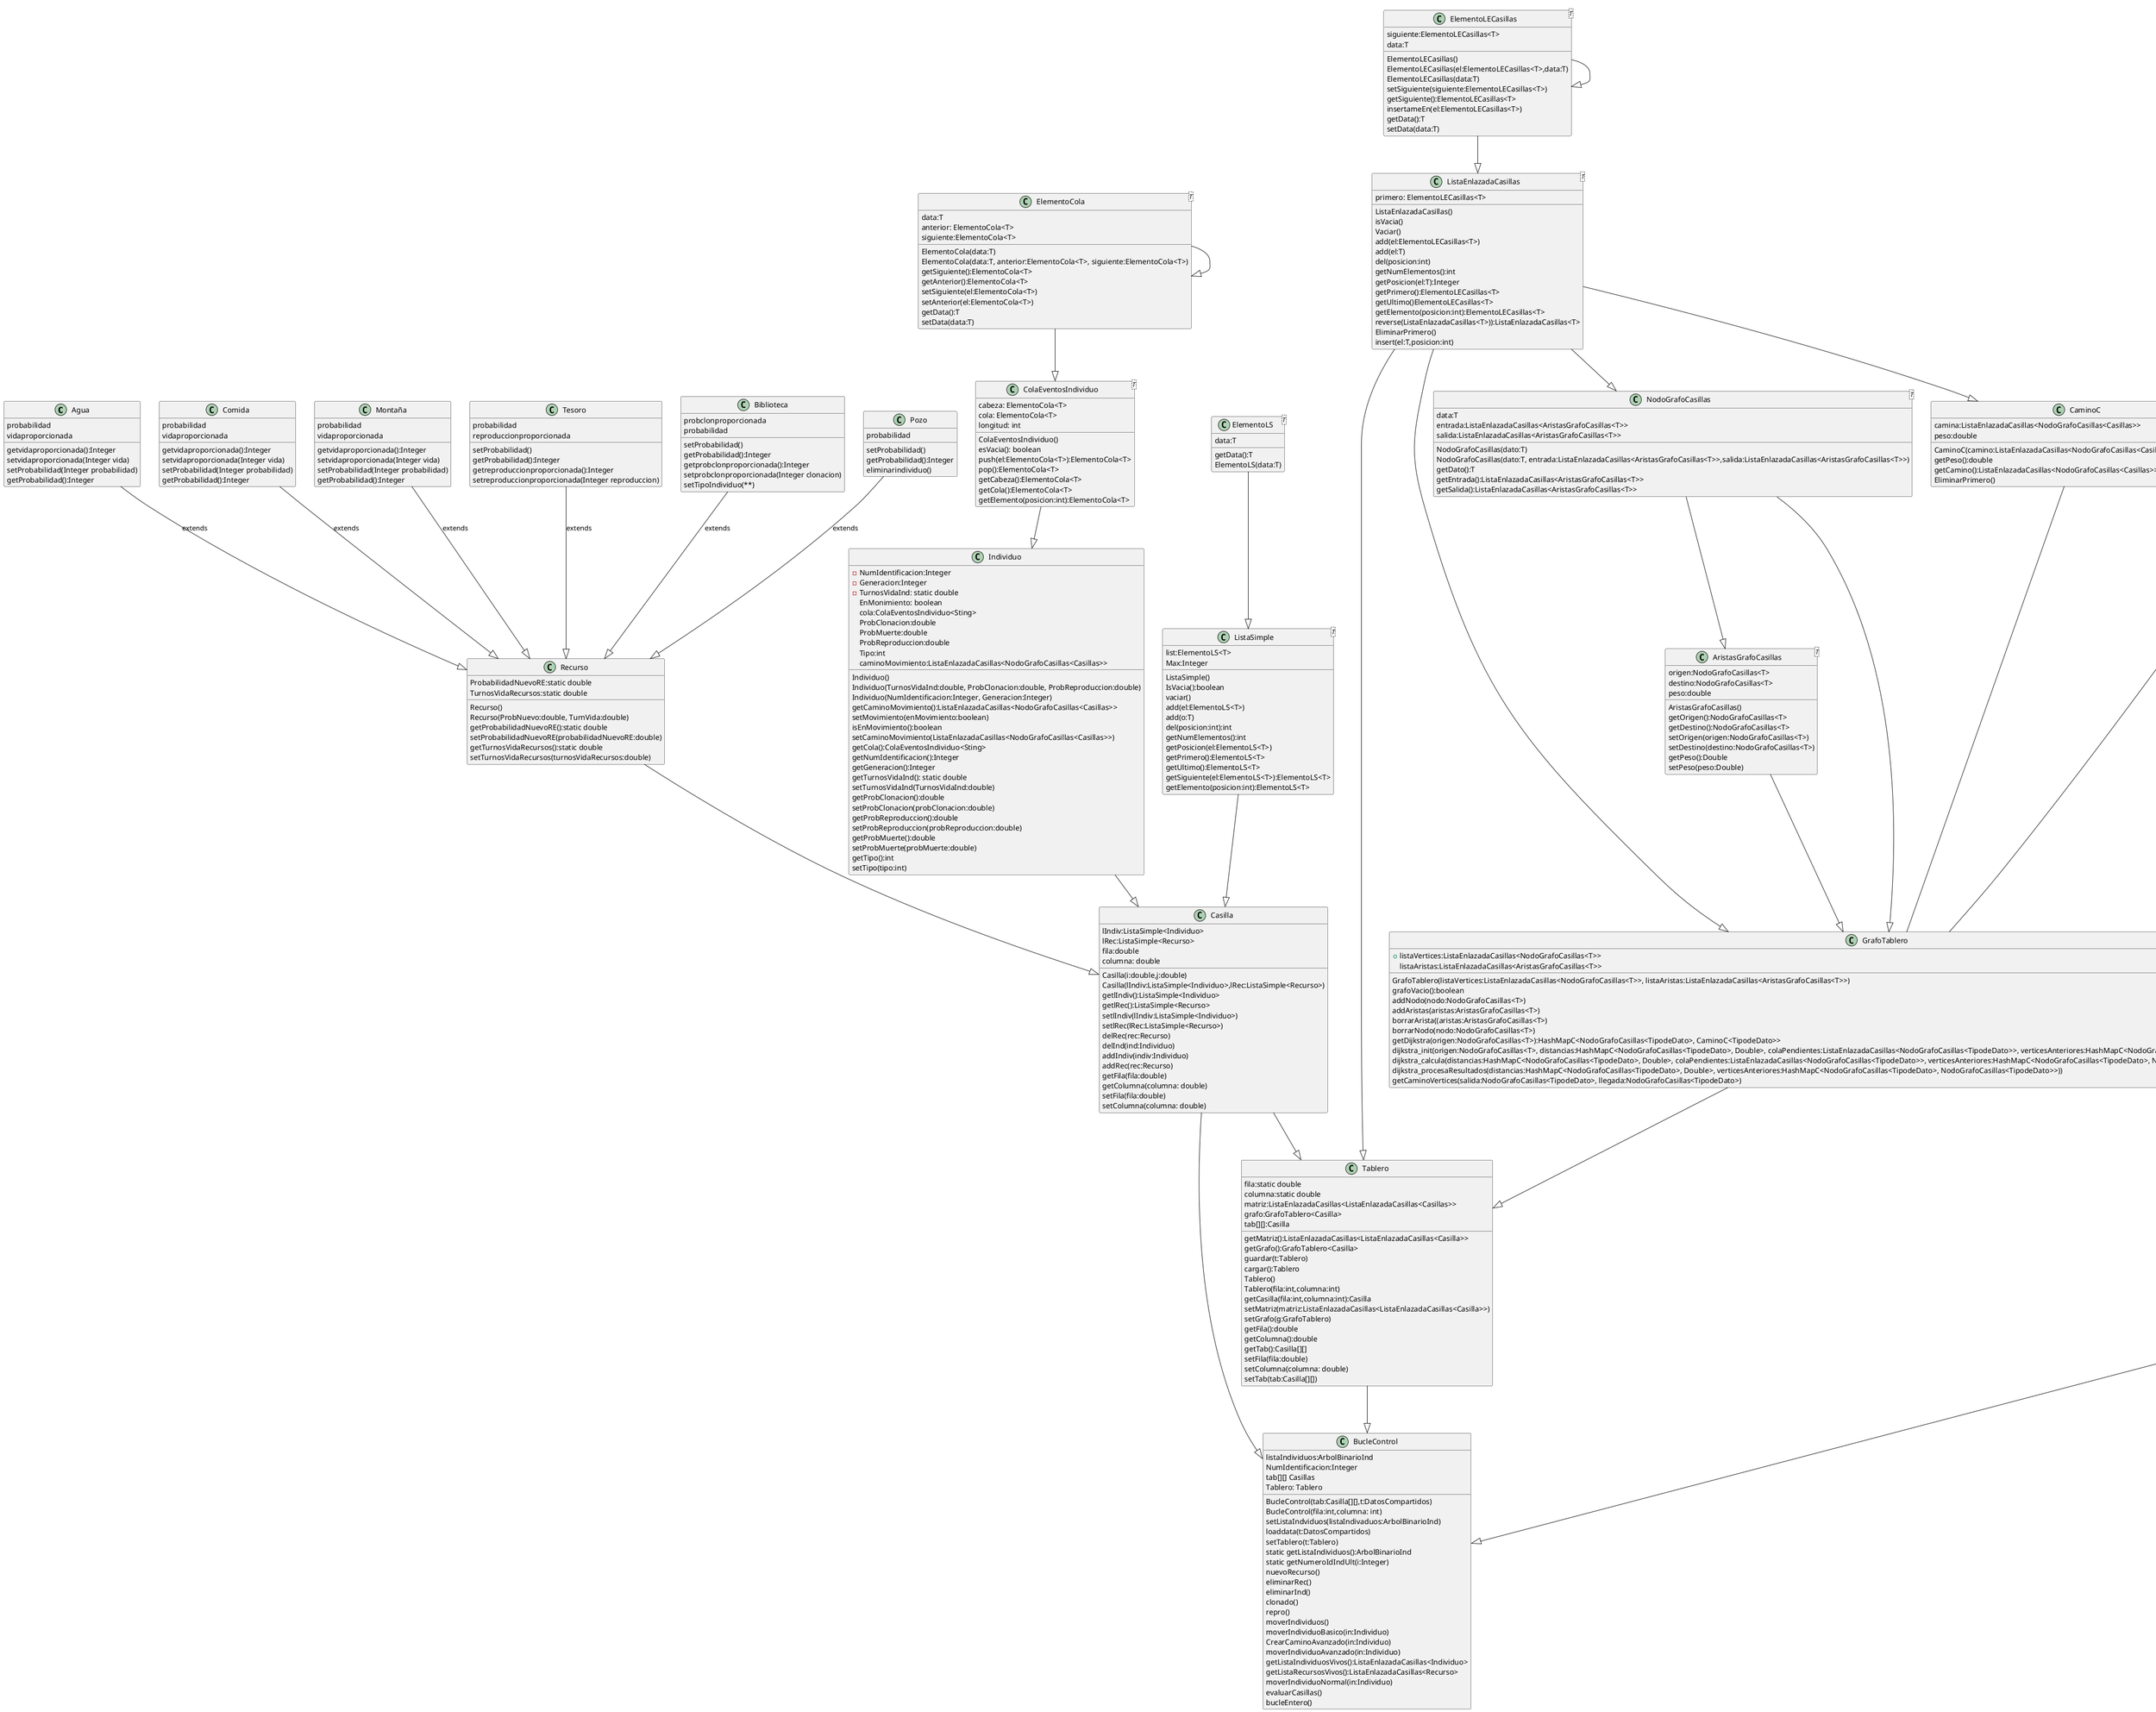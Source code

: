 @startuml
'https://plantuml.com/class-diagram

Agua --|> Recurso:extends
Comida --|> Recurso:extends
Montaña --|> Recurso:extends
Tesoro --|> Recurso:extends
Biblioteca --|> Recurso:extends
Pozo --|> Recurso:extends
ColaEventosIndividuo --|> Individuo
ElementoCola --|>ColaEventosIndividuo
ElementoCola --|>ElementoCola
Casilla --|>Tablero
ListaSimple --|>Casilla
ElementoLS --|>ListaSimple
ElementoLECasillas--|>ListaEnlazadaCasillas
ElementoLECasillas--|>ElementoLECasillas
ListaEnlazadaCasillas--|>Tablero
GrafoTablero--|>Tablero
ListaEnlazadaCasillas--|>GrafoTablero
AristasGrafoCasillas--|>GrafoTablero
NodoGrafoCasillas--|>GrafoTablero
NodoGrafoCasillas--|>AristasGrafoCasillas
ListaEnlazadaCasillas--|>NodoGrafoCasillas
ListaEnlazadaCasillas --|>CaminoC
CaminoC --- GrafoTablero
HashMapC --- GrafoTablero
ElementoHashMapC ---|> HashMapC
ElementoHashMapC ---|> ElementoHashMapC
ArbolBinarioInd --|> BucleControl
Casilla --|> BucleControl
Tablero --|> BucleControl
NodoInd --|>ArbolBinarioInd
NodoInd --|> NodoInd
ListaEnlazadaInd --- ArbolBinarioInd
ElementoLEIndividuo --|>ListaEnlazadaInd
ElementoLEIndividuo --|>ElementoLEIndividuo
Individuo --|> Casilla
Recurso --|> Casilla

class ElementoCola<T>{
data:T
anterior: ElementoCola<T>
siguiente:ElementoCola<T>
ElementoCola(data:T)
ElementoCola(data:T, anterior:ElementoCola<T>, siguiente:ElementoCola<T>)
getSiguiente():ElementoCola<T>
getAnterior():ElementoCola<T>
setSiguiente(el:ElementoCola<T>)
setAnterior(el:ElementoCola<T>)
getData():T
setData(data:T)
}
class HashMapC<T,E>{
primero:ElementoHashMapC<T,E>
getPrimero():ElementoHashMapC<T,E>
HashMapC()
isVacia()
put(indice:T,dato:E)
get(indice:T):E
KeySet():ListaEnlazadaCasillas<T>
}

class ElementoHashMapC<T,E>{
nodobuscamos:T
camino:E
siguiente:ElementoHashMapC<T,E>
ElementoHashMapC()
ElementoHashMapC(siguiente:ElementoHashMapC<T,E>, ind:T,dato:E)
getCamino():E
setCamino(camino:E)
setSiguiente(siguiente:ElementoHashMapC<T,E>)
getSiguiente():ElementoHashMapC<T,E>
getNodobuscamos():T
setNodobuscamos(nodobuscamos:T)
}

class ColaEventosIndividuo<T>{
cabeza: ElementoCola<T>
cola: ElementoCola<T>
longitud: int
ColaEventosIndividuo()
esVacia(): boolean
push(el:ElementoCola<T>):ElementoCola<T>
pop():ElementoCola<T>
getCabeza():ElementoCola<T>
getCola():ElementoCola<T>
getElemento(posicion:int):ElementoCola<T>
}

class Individuo{
-NumIdentificacion:Integer
-Generacion:Integer
-TurnosVidaInd: static double
EnMonimiento: boolean
cola:ColaEventosIndividuo<Sting>
ProbClonacion:double
ProbMuerte:double
ProbReproduccion:double
Tipo:int
caminoMovimiento:ListaEnlazadaCasillas<NodoGrafoCasillas<Casillas>>
Individuo()
Individuo(TurnosVidaInd:double, ProbClonacion:double, ProbReproduccion:double)
Individuo(NumIdentificacion:Integer, Generacion:Integer)
getCaminoMovimiento():ListaEnlazadaCasillas<NodoGrafoCasillas<Casillas>>
setMovimiento(enMovimiento:boolean)
isEnMovimiento():boolean
setCaminoMovimiento(ListaEnlazadaCasillas<NodoGrafoCasillas<Casillas>>)
getCola():ColaEventosIndividuo<Sting>
getNumIdentificacion():Integer
getGeneracion():Integer
getTurnosVidaInd(): static double
setTurnosVidaInd(TurnosVidaInd:double)
getProbClonacion():double
setProbClonacion(probClonacion:double)
getProbReproduccion():double
setProbReproduccion(probReproduccion:double)
getProbMuerte():double
setProbMuerte(probMuerte:double)
getTipo():int
setTipo(tipo:int)
}

class Casilla{
lIndiv:ListaSimple<Individuo>
lRec:ListaSimple<Recurso>
fila:double
columna: double
Casilla(i:double,j:double)
Casilla(lIndiv:ListaSimple<Individuo>,lRec:ListaSimple<Recurso>)
getlIndiv():ListaSimple<Individuo>
getlRec():ListaSimple<Recurso>
setlIndiv(lIndiv:ListaSimple<Individuo>)
setlRec(lRec:ListaSimple<Recurso>)
delRec(rec:Recurso)
delInd(ind:Individuo)
addIndiv(indiv:Individuo)
addRec(rec:Recurso)
getFila(fila:double)
getColumna(columna: double)
setFila(fila:double)
setColumna(columna: double)
}

class ElementoLS<T>{
data:T
getData():T
ElementoLS(data:T)
}
class ListaSimple<T>{
list:ElementoLS<T>
Max:Integer
ListaSimple()
IsVacia():boolean
vaciar()
add(el:ElementoLS<T>)
add(o:T)
del(posicion:int):int
getNumElementos():int
getPosicion(el:ElementoLS<T>)
getPrimero():ElementoLS<T>
getUltimo():ElementoLS<T>
getSiguiente(el:ElementoLS<T>):ElementoLS<T>
getElemento(posicion:int):ElementoLS<T>
}

class AristasGrafoCasillas<T>{
origen:NodoGrafoCasillas<T>
destino:NodoGrafoCasillas<T>
peso:double
AristasGrafoCasillas()
getOrigen():NodoGrafoCasillas<T>
getDestino():NodoGrafoCasillas<T>
setOrigen(origen:NodoGrafoCasillas<T>)
setDestino(destino:NodoGrafoCasillas<T>)
getPeso():Double
setPeso(peso:Double)
}
class NodoGrafoCasillas<T>{
data:T
entrada:ListaEnlazadaCasillas<AristasGrafoCasillas<T>>
salida:ListaEnlazadaCasillas<AristasGrafoCasillas<T>>
NodoGrafoCasillas(dato:T)
NodoGrafoCasillas(dato:T, entrada:ListaEnlazadaCasillas<AristasGrafoCasillas<T>>,salida:ListaEnlazadaCasillas<AristasGrafoCasillas<T>>)
getDato():T
getEntrada():ListaEnlazadaCasillas<AristasGrafoCasillas<T>>
getSalida():ListaEnlazadaCasillas<AristasGrafoCasillas<T>>
}

class CaminoC<T>{
camina:ListaEnlazadaCasillas<NodoGrafoCasillas<Casillas>>
peso:double
CaminoC(camino:ListaEnlazadaCasillas<NodoGrafoCasillas<Casillas>>, peso:Double)
getPeso():double
getCamino():ListaEnlazadaCasillas<NodoGrafoCasillas<Casillas>>
EliminarPrimero()
}

class GrafoTablero<T>{
+listaVertices:ListaEnlazadaCasillas<NodoGrafoCasillas<T>>
listaAristas:ListaEnlazadaCasillas<AristasGrafoCasillas<T>>
GrafoTablero(listaVertices:ListaEnlazadaCasillas<NodoGrafoCasillas<T>>, listaAristas:ListaEnlazadaCasillas<AristasGrafoCasillas<T>>)
grafoVacio():boolean
addNodo(nodo:NodoGrafoCasillas<T>)
addAristas(aristas:AristasGrafoCasillas<T>)
borrarArista((aristas:AristasGrafoCasillas<T>)
borrarNodo(nodo:NodoGrafoCasillas<T>)
getDijkstra(origen:NodoGrafoCasillas<T>):HashMapC<NodoGrafoCasillas<TipodeDato>, CaminoC<TipodeDato>>
dijkstra_init(origen:NodoGrafoCasillas<T>, distancias:HashMapC<NodoGrafoCasillas<TipodeDato>, Double>, colaPendientes:ListaEnlazadaCasillas<NodoGrafoCasillas<TipodeDato>>, verticesAnteriores:HashMapC<NodoGrafoCasillas<TipodeDato>, NodoGrafoCasillas<TipodeDato>>))
dijkstra_calcula(distancias:HashMapC<NodoGrafoCasillas<TipodeDato>, Double>, colaPendientes:ListaEnlazadaCasillas<NodoGrafoCasillas<TipodeDato>>, verticesAnteriores:HashMapC<NodoGrafoCasillas<TipodeDato>, NodoGrafoCasillas<TipodeDato>>))
dijkstra_procesaResultados(distancias:HashMapC<NodoGrafoCasillas<TipodeDato>, Double>, verticesAnteriores:HashMapC<NodoGrafoCasillas<TipodeDato>, NodoGrafoCasillas<TipodeDato>>))
getCaminoVertices(salida:NodoGrafoCasillas<TipodeDato>, llegada:NodoGrafoCasillas<TipodeDato>)
}
class Tablero {
fila:static double
columna:static double
matriz:ListaEnlazadaCasillas<ListaEnlazadaCasillas<Casillas>>
grafo:GrafoTablero<Casilla>
tab[][]:Casilla
getMatriz():ListaEnlazadaCasillas<ListaEnlazadaCasillas<Casilla>>
getGrafo():GrafoTablero<Casilla>
guardar(t:Tablero)
cargar():Tablero
Tablero()
Tablero(fila:int,columna:int)
getCasilla(fila:int,columna:int):Casilla
setMatriz(matriz:ListaEnlazadaCasillas<ListaEnlazadaCasillas<Casilla>>)
setGrafo(g:GrafoTablero)
getFila():double
getColumna():double
getTab():Casilla[][]
setFila(fila:double)
setColumna(columna: double)
setTab(tab:Casilla[][])
}
class ElementoLECasillas<T>{
siguiente:ElementoLECasillas<T>
data:T
ElementoLECasillas()
ElementoLECasillas(el:ElementoLECasillas<T>,data:T)
ElementoLECasillas(data:T)
setSiguiente(siguiente:ElementoLECasillas<T>)
getSiguiente():ElementoLECasillas<T>
insertameEn(el:ElementoLECasillas<T>)
getData():T
setData(data:T)
}

class ListaEnlazadaCasillas<T>{
primero: ElementoLECasillas<T>
ListaEnlazadaCasillas()
isVacia()
Vaciar()
add(el:ElementoLECasillas<T>)
add(el:T)
del(posicion:int)
getNumElementos():int
getPosicion(el:T):Integer
getPrimero():ElementoLECasillas<T>
getUltimo()ElementoLECasillas<T>
getElemento(posicion:int):ElementoLECasillas<T>
reverse(ListaEnlazadaCasillas<T>)):ListaEnlazadaCasillas<T>
EliminarPrimero()
insert(el:T,posicion:int)
}
class BucleControl{
listaIndividuos:ArbolBinarioInd
NumIdentificacion:Integer
tab[][] Casillas
Tablero: Tablero
BucleControl(tab:Casilla[][],t:DatosCompartidos)
BucleControl(fila:int,columna: int)
setListaIndviduos(listaIndivaduos:ArbolBinarioInd)
loaddata(t:DatosCompartidos)
setTablero(t:Tablero)
static getListaIndividuos():ArbolBinarioInd
static getNumeroIdIndUlt(i:Integer)
nuevoRecurso()
eliminarRec()
eliminarInd()
clonado()
repro()
moverIndividuos()
moverIndividuoBasico(in:Individuo)
CrearCaminoAvanzado(in:Individuo)
moverIndividuoAvanzado(in:Individuo)
getListaIndividuosVivos():ListaEnlazadaCasillas<Individuo>
getListaRecursosVivos():ListaEnlazadaCasillas<Recurso>
moverIndividuoNormal(in:Individuo)
evaluarCasillas()
bucleEntero()
}
class NodoInd{
dato:Individuo
izdo:NodoInd
dcho:NodoInd
NodoInd(valor:Individuo)
NodoInd(ramaIzdo:NodoInd,dato:Individuo,ramaDcho:NodoInd)
NodoInd()
copia(n:NodoInd)
getDato():Individuo
getIzdo():NodoInd
getDcho():NodoInd
setDato(n:Individuo)
setIzdo(izdo:NodoInd)
setDcho(dcho:NodoInd)
getGradoNodo():int
añadirNodo(el:NodoInd)
borrado(valor:Individuo,n:NodoInd)
cambiar(n:NodoInd)
NodoPadreIzq(nodoactual:NodoInd):NodoInd
}

class ArbolBinarioInd{
raiz:NodoInd
ArbolBinarioInd()
ArbolBinarioInd(raiz:NodoInd)
getRaiz():NodoInd
esVacio():boolean
getGrado():int
getGradoRe(n:NodoInd, r:int)
getAltura(n:NodoInd, numero:int)
getAltura():int
getLisDatosNivelRe(raiz:NodoInd,nivel:int, list:ListaEnlazadaInd)
getCaminoRe(n:Individuo,raiz:NodoInd,l:ListaEnlazadaInd)
getCamino(n:Individuo)
preordenRe(r:NodoInd, l:ListaEnlazadaInd)
preorden():ListaEnlazadaInd
inordenRe(r:NodoInd, l:ListaEnlazadaInd)
inorden():ListaEnlazadaInd
postordenRe(r:NodoInd, l:ListaEnlazadaInd)
postorden():ListaEnlazadaInd
subarbolizq():ArbolBinarioInd
subarboldecho():ArbolBinarioInd
añadir(o:Individuo)
eliminar(valor:Individuo)
borrado(valor:Individuo, n:NodoInd)
}

class ListaEnlazadaInd{
primero:ElementoLEIndividuo
ListaEnlazadaInd()
isVacia():boolean
Vaciar()
add(el:ElementoLEIndividuo)
add(s:Individuo)
insert(s:Individuo, posicion:int)
del(posicion:int)
getNumElementos():int
getPosicion(el:ElementoLEIndividuo):int
getPrimero():ElementoLEIndividuo
getUltimo():ElementoLEIndividuo
getElemento(pos:int)
imprimir()
reverse(lis:ListaEnlazadaInd):ListaEnlazadaInd

}

class ElementoLEIndividuo{
siguiente:ElementoLEIndividuo
data:Individuo
ElementoLEIndividuo(data:Individuo)
ElementoLEIndividuo(siguiente:ElementoLEIndividuo)
getSiguiente():ElementoLEIndividuo
insertameEn(el:ElementoLEIndividuo)
getData():Individuo
setData(data:Individuo)
}

class Recurso{
ProbabilidadNuevoRE:static double
TurnosVidaRecursos:static double
Recurso()
Recurso(ProbNuevo:double, TurnVida:double)
getProbabilidadNuevoRE():static double
setProbabilidadNuevoRE(probabilidadNuevoRE:double)
getTurnosVidaRecursos():static double
setTurnosVidaRecursos(turnosVidaRecursos:double)
}


class Agua {
probabilidad
vidaproporcionada
getvidaproporcionada():Integer
setvidaproporcionada(Integer vida)
setProbabilidad(Integer probabilidad)
getProbabilidad():Integer
}
class Comida {
probabilidad
vidaproporcionada
getvidaproporcionada():Integer
setvidaproporcionada(Integer vida)
setProbabilidad(Integer probabilidad)
getProbabilidad():Integer
}
class Montaña {
probabilidad
vidaproporcionada
getvidaproporcionada():Integer
setvidaproporcionada(Integer vida)
setProbabilidad(Integer probabilidad)
getProbabilidad():Integer
}
class Tesoro {
probabilidad
reproduccionproporcionada
setProbabilidad()
getProbabilidad():Integer
getreproduccionproporcionada():Integer
setreproduccionproporcionada(Integer reproduccion)
}
class Biblioteca {
probclonproporcionada
probabilidad
setProbabilidad()
getProbabilidad():Integer
getprobclonproporcionada():Integer
setprobclonproporcionada(Integer clonacion)
setTipoIndividuo(**)
}
class Pozo {
probabilidad
setProbabilidad()
getProbabilidad():Integer
eliminarindividuo()
}
@enduml